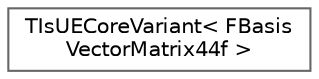 digraph "Graphical Class Hierarchy"
{
 // INTERACTIVE_SVG=YES
 // LATEX_PDF_SIZE
  bgcolor="transparent";
  edge [fontname=Helvetica,fontsize=10,labelfontname=Helvetica,labelfontsize=10];
  node [fontname=Helvetica,fontsize=10,shape=box,height=0.2,width=0.4];
  rankdir="LR";
  Node0 [id="Node000000",label="TIsUECoreVariant\< FBasis\lVectorMatrix44f \>",height=0.2,width=0.4,color="grey40", fillcolor="white", style="filled",URL="$d4/dee/structTIsUECoreVariant_3_01FBasisVectorMatrix44f_01_4.html",tooltip=" "];
}
